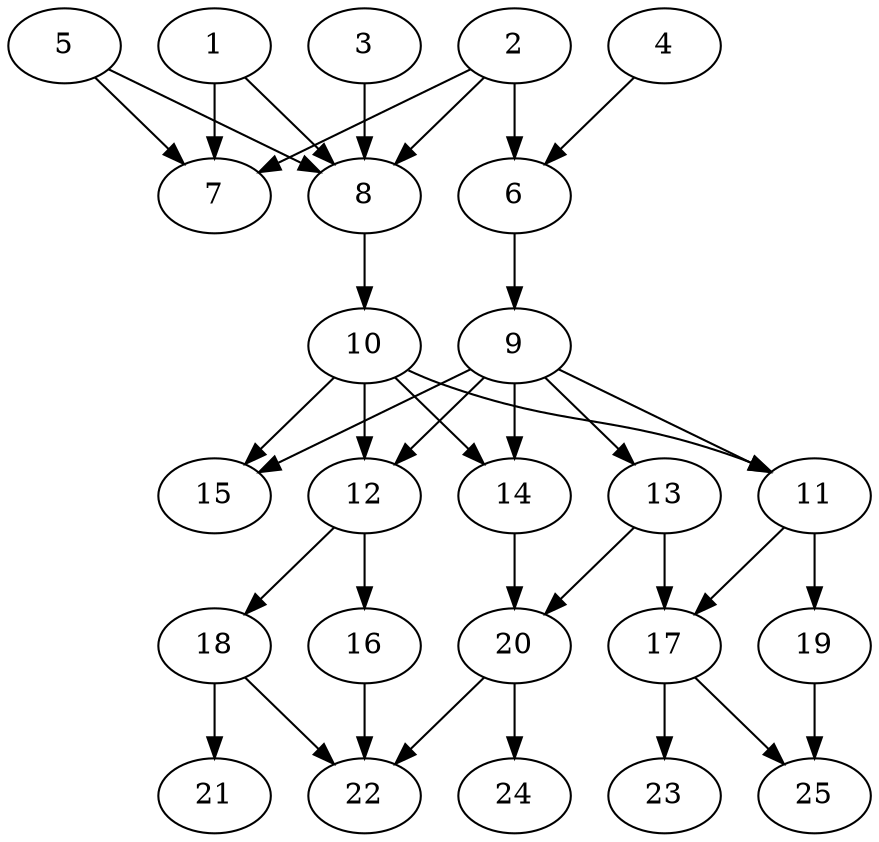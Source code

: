 // DAG automatically generated by daggen at Thu Oct  3 14:00:40 2019
// ./daggen --dot -n 25 --ccr 0.4 --fat 0.5 --regular 0.5 --density 0.7 --mindata 5242880 --maxdata 52428800 
digraph G {
  1 [size="97886720", alpha="0.19", expect_size="39154688"] 
  1 -> 7 [size ="39154688"]
  1 -> 8 [size ="39154688"]
  2 [size="73292800", alpha="0.14", expect_size="29317120"] 
  2 -> 6 [size ="29317120"]
  2 -> 7 [size ="29317120"]
  2 -> 8 [size ="29317120"]
  3 [size="122001920", alpha="0.12", expect_size="48800768"] 
  3 -> 8 [size ="48800768"]
  4 [size="19765760", alpha="0.01", expect_size="7906304"] 
  4 -> 6 [size ="7906304"]
  5 [size="47349760", alpha="0.09", expect_size="18939904"] 
  5 -> 7 [size ="18939904"]
  5 -> 8 [size ="18939904"]
  6 [size="102353920", alpha="0.06", expect_size="40941568"] 
  6 -> 9 [size ="40941568"]
  7 [size="96025600", alpha="0.03", expect_size="38410240"] 
  8 [size="36088320", alpha="0.04", expect_size="14435328"] 
  8 -> 10 [size ="14435328"]
  9 [size="115166720", alpha="0.11", expect_size="46066688"] 
  9 -> 11 [size ="46066688"]
  9 -> 12 [size ="46066688"]
  9 -> 13 [size ="46066688"]
  9 -> 14 [size ="46066688"]
  9 -> 15 [size ="46066688"]
  10 [size="130109440", alpha="0.08", expect_size="52043776"] 
  10 -> 11 [size ="52043776"]
  10 -> 12 [size ="52043776"]
  10 -> 14 [size ="52043776"]
  10 -> 15 [size ="52043776"]
  11 [size="125337600", alpha="0.13", expect_size="50135040"] 
  11 -> 17 [size ="50135040"]
  11 -> 19 [size ="50135040"]
  12 [size="119331840", alpha="0.06", expect_size="47732736"] 
  12 -> 16 [size ="47732736"]
  12 -> 18 [size ="47732736"]
  13 [size="82726400", alpha="0.14", expect_size="33090560"] 
  13 -> 17 [size ="33090560"]
  13 -> 20 [size ="33090560"]
  14 [size="35773440", alpha="0.16", expect_size="14309376"] 
  14 -> 20 [size ="14309376"]
  15 [size="41922560", alpha="0.14", expect_size="16769024"] 
  16 [size="92610560", alpha="0.05", expect_size="37044224"] 
  16 -> 22 [size ="37044224"]
  17 [size="130214400", alpha="0.01", expect_size="52085760"] 
  17 -> 23 [size ="52085760"]
  17 -> 25 [size ="52085760"]
  18 [size="28060160", alpha="0.02", expect_size="11224064"] 
  18 -> 21 [size ="11224064"]
  18 -> 22 [size ="11224064"]
  19 [size="54530560", alpha="0.02", expect_size="21812224"] 
  19 -> 25 [size ="21812224"]
  20 [size="120033280", alpha="0.00", expect_size="48013312"] 
  20 -> 22 [size ="48013312"]
  20 -> 24 [size ="48013312"]
  21 [size="48988160", alpha="0.12", expect_size="19595264"] 
  22 [size="127104000", alpha="0.15", expect_size="50841600"] 
  23 [size="47193600", alpha="0.16", expect_size="18877440"] 
  24 [size="130240000", alpha="0.18", expect_size="52096000"] 
  25 [size="105320960", alpha="0.05", expect_size="42128384"] 
}
